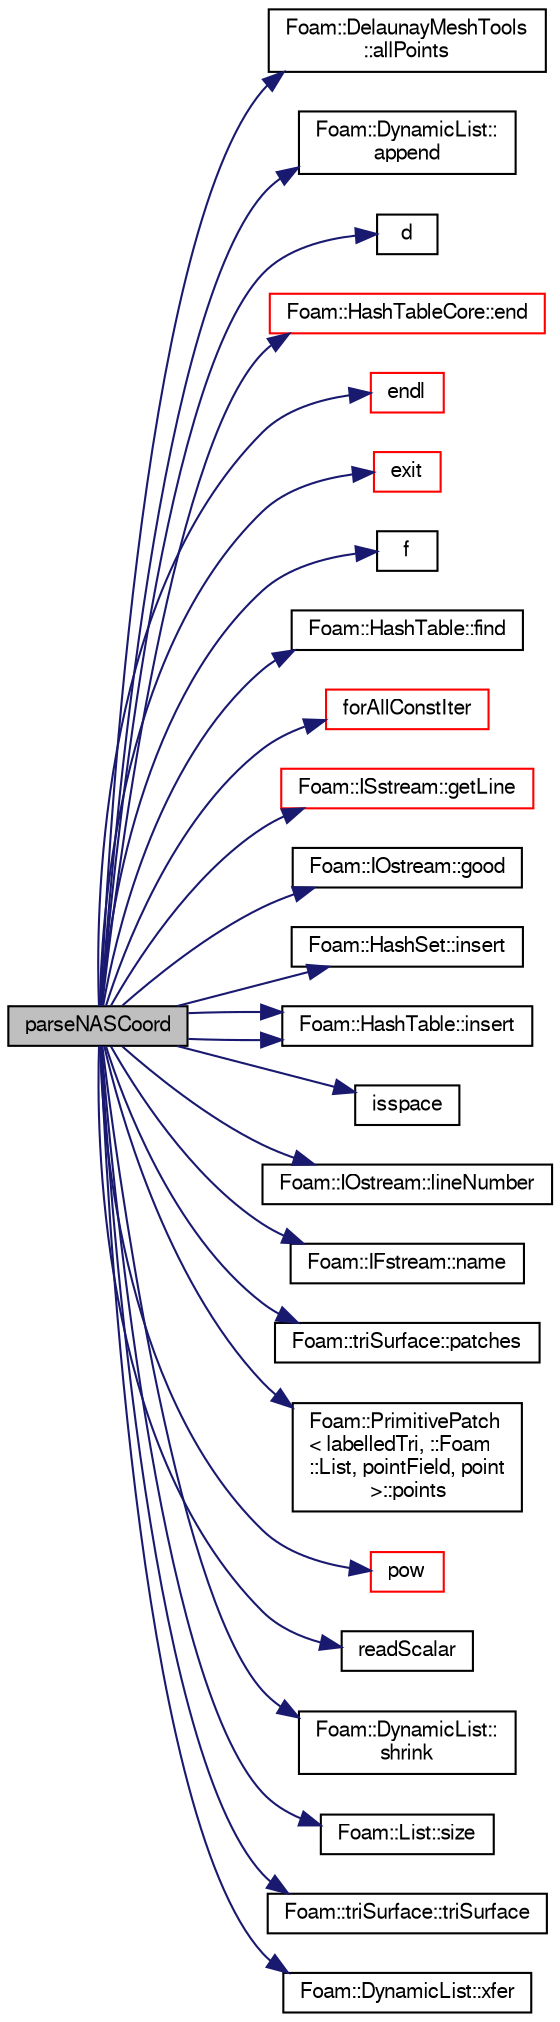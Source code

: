 digraph "parseNASCoord"
{
  bgcolor="transparent";
  edge [fontname="FreeSans",fontsize="10",labelfontname="FreeSans",labelfontsize="10"];
  node [fontname="FreeSans",fontsize="10",shape=record];
  rankdir="LR";
  Node134817 [label="parseNASCoord",height=0.2,width=0.4,color="black", fillcolor="grey75", style="filled", fontcolor="black"];
  Node134817 -> Node134818 [color="midnightblue",fontsize="10",style="solid",fontname="FreeSans"];
  Node134818 [label="Foam::DelaunayMeshTools\l::allPoints",height=0.2,width=0.4,color="black",URL="$a21194.html#a4c5367631633c866a448207bd561a616",tooltip="Extract all points in vertex-index order. "];
  Node134817 -> Node134819 [color="midnightblue",fontsize="10",style="solid",fontname="FreeSans"];
  Node134819 [label="Foam::DynamicList::\lappend",height=0.2,width=0.4,color="black",URL="$a25890.html#a7b67b42af715604376ad63a681dee6d8",tooltip="Append an element at the end of the list. "];
  Node134817 -> Node134820 [color="midnightblue",fontsize="10",style="solid",fontname="FreeSans"];
  Node134820 [label="d",height=0.2,width=0.4,color="black",URL="$a38951.html#aa182a9055736468dd160f12649a01fd1"];
  Node134817 -> Node134821 [color="midnightblue",fontsize="10",style="solid",fontname="FreeSans"];
  Node134821 [label="Foam::HashTableCore::end",height=0.2,width=0.4,color="red",URL="$a25706.html#a540580a296c0ff351686ceb4f27b6fe6",tooltip="iteratorEnd set to beyond the end of any HashTable "];
  Node134817 -> Node134829 [color="midnightblue",fontsize="10",style="solid",fontname="FreeSans"];
  Node134829 [label="endl",height=0.2,width=0.4,color="red",URL="$a21124.html#a2db8fe02a0d3909e9351bb4275b23ce4",tooltip="Add newline and flush stream. "];
  Node134817 -> Node134831 [color="midnightblue",fontsize="10",style="solid",fontname="FreeSans"];
  Node134831 [label="exit",height=0.2,width=0.4,color="red",URL="$a21124.html#a06ca7250d8e89caf05243ec094843642"];
  Node134817 -> Node134876 [color="midnightblue",fontsize="10",style="solid",fontname="FreeSans"];
  Node134876 [label="f",height=0.2,width=0.4,color="black",URL="$a17900.html#a888be93833ac7a23170555c69c690288"];
  Node134817 -> Node134877 [color="midnightblue",fontsize="10",style="solid",fontname="FreeSans"];
  Node134877 [label="Foam::HashTable::find",height=0.2,width=0.4,color="black",URL="$a25702.html#a76b2c74ebd9f33fa9f76261b027ffc11",tooltip="Find and return an iterator set at the hashedEntry. "];
  Node134817 -> Node134878 [color="midnightblue",fontsize="10",style="solid",fontname="FreeSans"];
  Node134878 [label="forAllConstIter",height=0.2,width=0.4,color="red",URL="$a38141.html#ae21e2836509b0fa7f7cedf6493b11b09"];
  Node134817 -> Node135127 [color="midnightblue",fontsize="10",style="solid",fontname="FreeSans"];
  Node135127 [label="Foam::ISstream::getLine",height=0.2,width=0.4,color="red",URL="$a26286.html#a94b82bd8f7d8cdaa83c9c70b7c919f78",tooltip="Raw, low-level getline into a string function. "];
  Node134817 -> Node134858 [color="midnightblue",fontsize="10",style="solid",fontname="FreeSans"];
  Node134858 [label="Foam::IOstream::good",height=0.2,width=0.4,color="black",URL="$a26226.html#abdcc7f96f487faadc7769afcf58fe992",tooltip="Return true if next operation might succeed. "];
  Node134817 -> Node135129 [color="midnightblue",fontsize="10",style="solid",fontname="FreeSans"];
  Node135129 [label="Foam::HashSet::insert",height=0.2,width=0.4,color="black",URL="$a25690.html#a49f0753d9652681fc3a81f59951a0ad7",tooltip="Insert a new entry. "];
  Node134817 -> Node135012 [color="midnightblue",fontsize="10",style="solid",fontname="FreeSans"];
  Node135012 [label="Foam::HashTable::insert",height=0.2,width=0.4,color="black",URL="$a25702.html#a5eee1e0e199ad59b9cb3916cd42156e0",tooltip="Insert a new hashedEntry. "];
  Node134817 -> Node135012 [color="midnightblue",fontsize="10",style="solid",fontname="FreeSans"];
  Node134817 -> Node135130 [color="midnightblue",fontsize="10",style="solid",fontname="FreeSans"];
  Node135130 [label="isspace",height=0.2,width=0.4,color="black",URL="$a21124.html#ac59aa3b8348ab76e8621faf6ff2ead9b"];
  Node134817 -> Node134855 [color="midnightblue",fontsize="10",style="solid",fontname="FreeSans"];
  Node134855 [label="Foam::IOstream::lineNumber",height=0.2,width=0.4,color="black",URL="$a26226.html#a2bca2e504df91006cb4a2b09ba1ac409",tooltip="Return current stream line number. "];
  Node134817 -> Node135131 [color="midnightblue",fontsize="10",style="solid",fontname="FreeSans"];
  Node135131 [label="Foam::IFstream::name",height=0.2,width=0.4,color="black",URL="$a26182.html#aba53f1f9c8fadfa65f4099af10df348c",tooltip="Return the name of the stream. "];
  Node134817 -> Node135132 [color="midnightblue",fontsize="10",style="solid",fontname="FreeSans"];
  Node135132 [label="Foam::triSurface::patches",height=0.2,width=0.4,color="black",URL="$a30598.html#a81f967856b4a58b0c942fe0a0dcdf627"];
  Node134817 -> Node135133 [color="midnightblue",fontsize="10",style="solid",fontname="FreeSans"];
  Node135133 [label="Foam::PrimitivePatch\l\< labelledTri, ::Foam\l::List, pointField, point\l \>::points",height=0.2,width=0.4,color="black",URL="$a27538.html#aa3c7d968f31c88780c663876f64ef6a6",tooltip="Return reference to global points. "];
  Node134817 -> Node134824 [color="midnightblue",fontsize="10",style="solid",fontname="FreeSans"];
  Node134824 [label="pow",height=0.2,width=0.4,color="red",URL="$a21124.html#a7500c8e9d27a442adc75e287de074c7c"];
  Node134817 -> Node134992 [color="midnightblue",fontsize="10",style="solid",fontname="FreeSans"];
  Node134992 [label="readScalar",height=0.2,width=0.4,color="black",URL="$a21124.html#a828d57f6d9b9806c086a3f840a147115",tooltip="Read whole of buf as a scalar. Return true if succesful. "];
  Node134817 -> Node135134 [color="midnightblue",fontsize="10",style="solid",fontname="FreeSans"];
  Node135134 [label="Foam::DynamicList::\lshrink",height=0.2,width=0.4,color="black",URL="$a25890.html#a88964e734acd91f096c914d0cc5a6e75",tooltip="Shrink the allocated space to the number of elements used. "];
  Node134817 -> Node134918 [color="midnightblue",fontsize="10",style="solid",fontname="FreeSans"];
  Node134918 [label="Foam::List::size",height=0.2,width=0.4,color="black",URL="$a25694.html#a8a5f6fa29bd4b500caf186f60245b384",tooltip="Override size to be inconsistent with allocated storage. "];
  Node134817 -> Node135135 [color="midnightblue",fontsize="10",style="solid",fontname="FreeSans"];
  Node135135 [label="Foam::triSurface::triSurface",height=0.2,width=0.4,color="black",URL="$a30598.html#a23b307d20d3b88983e62e1cb7292346a",tooltip="Construct null. "];
  Node134817 -> Node135136 [color="midnightblue",fontsize="10",style="solid",fontname="FreeSans"];
  Node135136 [label="Foam::DynamicList::xfer",height=0.2,width=0.4,color="black",URL="$a25890.html#a48f43ee271fb2edb0fb241b72af0e59c",tooltip="Transfer contents to the Xfer container as a plain List. "];
}
